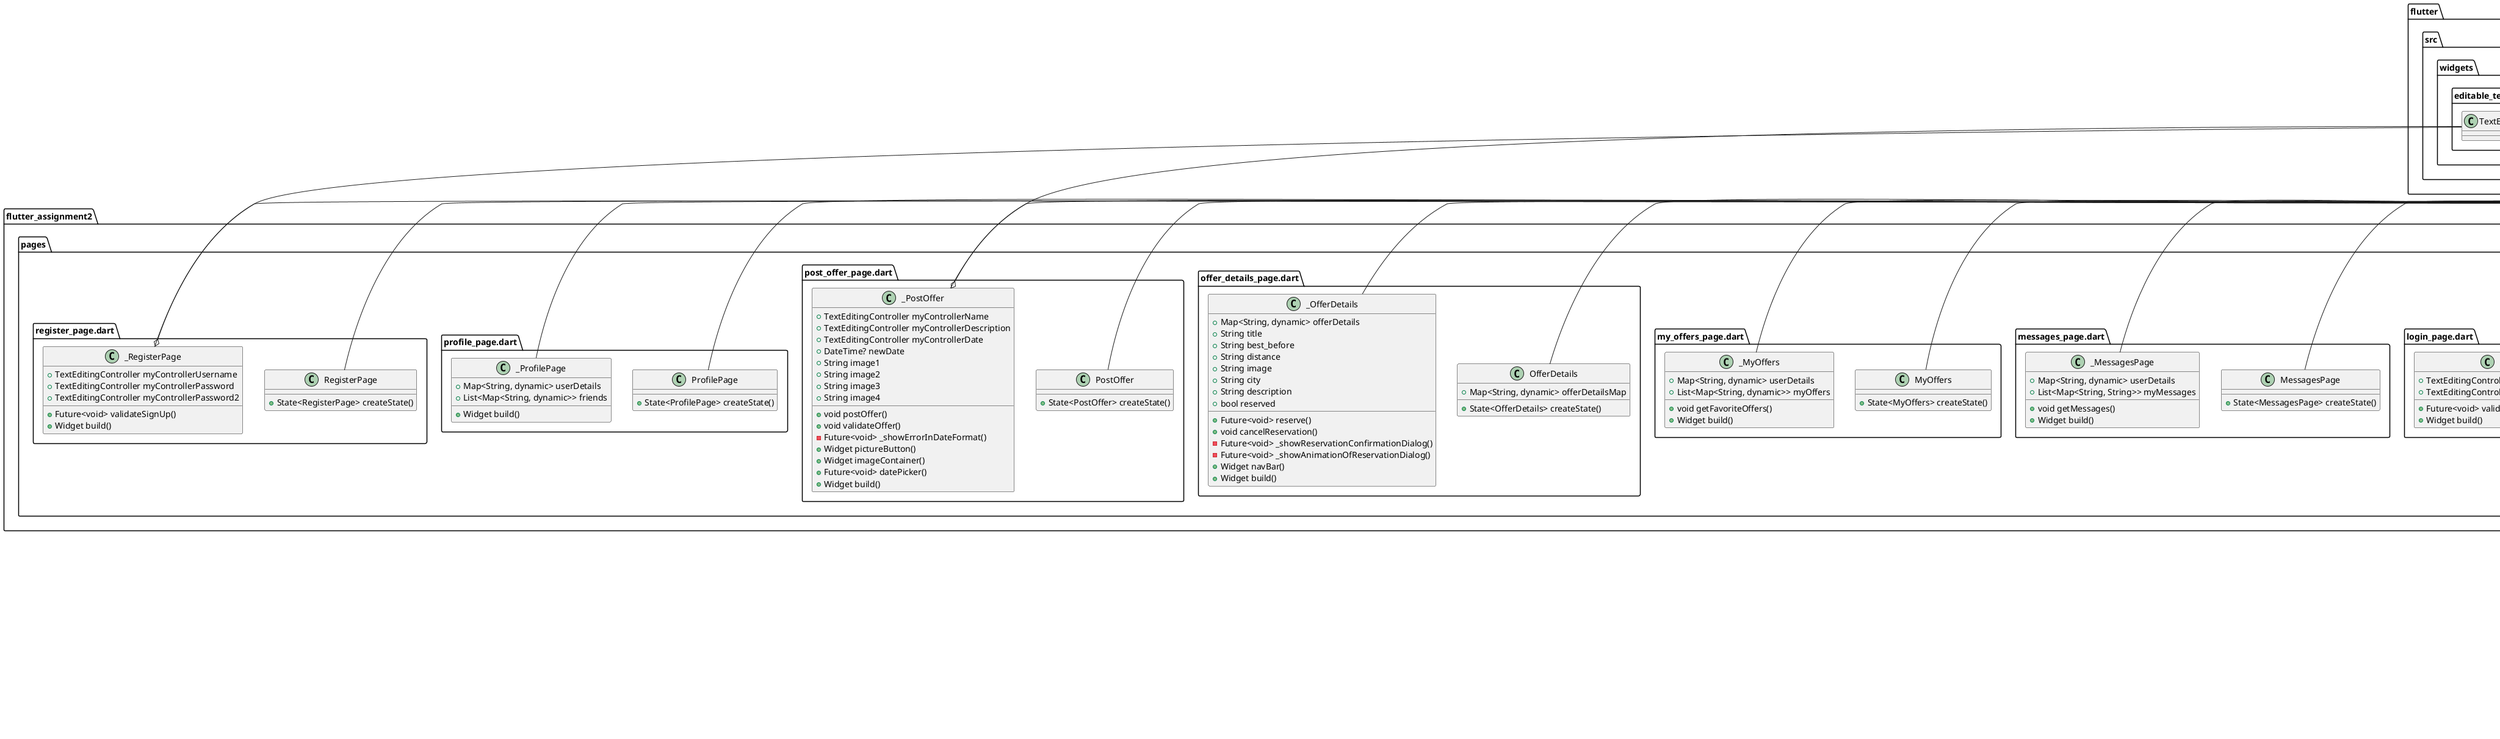 @startuml
set namespaceSeparator ::

class "flutter_assignment2::components::message.dart::Message" {
  +String imageOfOffer
  +String imageOfSolicitor
  +String solicitorName
  +String offerId
  +void acceptOffer()
  +void declineOffer()
  +Widget build()
}

"flutter::src::widgets::framework.dart::StatelessWidget" <|-- "flutter_assignment2::components::message.dart::Message"

class "flutter_assignment2::components::offer.dart::Offer" {
  +String id
  +String categoryId
  +String userId
  +String title
  +String description
  +String image
  +bool closed
  +String endDate
  +String createdAt
  +String closedAt
  +String distance
  +Map<String, dynamic> offerDetailsMap
  +Widget build()
}

"flutter::src::widgets::framework.dart::StatelessWidget" <|-- "flutter_assignment2::components::offer.dart::Offer"

class "flutter_assignment2::components::take_picture.dart::TakePictureScreen" {        
  +CameraDescription camera
  +TakePictureScreenState createState()
}

"flutter_assignment2::components::take_picture.dart::TakePictureScreen" o-- "camera_platform_interface::src::types::camera_description.dart::CameraDescription"
"flutter::src::widgets::framework.dart::StatefulWidget" <|-- "flutter_assignment2::components::take_picture.dart::TakePictureScreen"

class "flutter_assignment2::components::take_picture.dart::TakePictureScreenState" {   
  -CameraController _controller
  -Future<void> _initializeControllerFuture
  +void initState()
  +void dispose()
  +Widget build()
}

"flutter_assignment2::components::take_picture.dart::TakePictureScreenState" o-- "camera::src::camera_controller.dart::CameraController"
"flutter::src::widgets::framework.dart::State" <|-- "flutter_assignment2::components::take_picture.dart::TakePictureScreenState"

class "flutter_assignment2::components::take_picture.dart::DisplayPictureScreen" {     
  +String imagePath
  +Widget build()
}

"flutter::src::widgets::framework.dart::StatelessWidget" <|-- "flutter_assignment2::components::take_picture.dart::DisplayPictureScreen"

class "flutter_assignment2::main.dart::MyApp" {
  +Widget build()
}

"flutter::src::widgets::framework.dart::StatelessWidget" <|-- "flutter_assignment2::main.dart::MyApp"

class "flutter_assignment2::main.dart::LogoPage" {
  +String title
  +State<LogoPage> createState()
}

"flutter::src::widgets::framework.dart::StatefulWidget" <|-- "flutter_assignment2::main.dart::LogoPage"

class "flutter_assignment2::main.dart::_LogoPage" {
  +void initState()
  +Widget build()
}

"flutter::src::widgets::framework.dart::State" <|-- "flutter_assignment2::main.dart::_LogoPage"

class "flutter_assignment2::pages::favorites_page.dart::FavoritesPage" {
  +State<FavoritesPage> createState()
}

"flutter::src::widgets::framework.dart::StatefulWidget" <|-- "flutter_assignment2::pages::favorites_page.dart::FavoritesPage"

class "flutter_assignment2::pages::favorites_page.dart::_FavoritesPageState" {
  +Widget customSearchBar
  +List<Map<String, dynamic>> favoriteOffers
  +void getFavoriteOffers()
  +Widget build()
}

"flutter_assignment2::pages::favorites_page.dart::_FavoritesPageState" o-- "flutter::src::widgets::framework.dart::Widget"
"flutter::src::widgets::framework.dart::State" <|-- "flutter_assignment2::pages::favorites_page.dart::_FavoritesPageState"

class "flutter_assignment2::pages::home_page.dart::MyHomePage" {
  +State<MyHomePage> createState()
}

"flutter::src::widgets::framework.dart::StatefulWidget" <|-- "flutter_assignment2::pages::home_page.dart::MyHomePage"

class "flutter_assignment2::pages::home_page.dart::_MyHomePageState" {
  +Icon customIcon
  +Widget customSearchBar
  +List<Map<String, dynamic>> offers
  +void getOffers()
  +Widget build()
}

"flutter_assignment2::pages::home_page.dart::_MyHomePageState" o-- "flutter::src::widgets::icon.dart::Icon"
"flutter_assignment2::pages::home_page.dart::_MyHomePageState" o-- "flutter::src::widgets::framework.dart::Widget"
"flutter::src::widgets::framework.dart::State" <|-- "flutter_assignment2::pages::home_page.dart::_MyHomePageState"

class "flutter_assignment2::pages::login_page.dart::LoginPage" {
  +State<LoginPage> createState()
}

"flutter::src::widgets::framework.dart::StatefulWidget" <|-- "flutter_assignment2::pages::login_page.dart::LoginPage"

class "flutter_assignment2::pages::login_page.dart::_LoginPage" {
  +TextEditingController myControllerUsername
  +TextEditingController myControllerPassword
  +Future<void> validateLogin()
  +Widget build()
}

"flutter_assignment2::pages::login_page.dart::_LoginPage" o-- "flutter::src::widgets::editable_text.dart::TextEditingController"
"flutter::src::widgets::framework.dart::State" <|-- "flutter_assignment2::pages::login_page.dart::_LoginPage"

class "flutter_assignment2::pages::messages_page.dart::MessagesPage" {
  +State<MessagesPage> createState()
}

"flutter::src::widgets::framework.dart::StatefulWidget" <|-- "flutter_assignment2::pages::messages_page.dart::MessagesPage"

class "flutter_assignment2::pages::messages_page.dart::_MessagesPage" {
  +Map<String, dynamic> userDetails
  +List<Map<String, String>> myMessages
  +void getMessages()
  +Widget build()
}

"flutter::src::widgets::framework.dart::State" <|-- "flutter_assignment2::pages::messages_page.dart::_MessagesPage"

class "flutter_assignment2::pages::my_offers_page.dart::MyOffers" {
  +State<MyOffers> createState()
}

"flutter::src::widgets::framework.dart::StatefulWidget" <|-- "flutter_assignment2::pages::my_offers_page.dart::MyOffers"

class "flutter_assignment2::pages::my_offers_page.dart::_MyOffers" {
  +Map<String, dynamic> userDetails
  +List<Map<String, dynamic>> myOffers
  +void getFavoriteOffers()
  +Widget build()
}

"flutter::src::widgets::framework.dart::State" <|-- "flutter_assignment2::pages::my_offers_page.dart::_MyOffers"

class "flutter_assignment2::pages::offer_details_page.dart::OfferDetails" {
  +Map<String, dynamic> offerDetailsMap
  +State<OfferDetails> createState()
}

"flutter::src::widgets::framework.dart::StatefulWidget" <|-- "flutter_assignment2::pages::offer_details_page.dart::OfferDetails"

class "flutter_assignment2::pages::offer_details_page.dart::_OfferDetails" {
  +Map<String, dynamic> offerDetails
  +String title
  +String best_before
  +String distance
  +String image
  +String city
  +String description
  +bool reserved
  +Future<void> reserve()
  +void cancelReservation()
  -Future<void> _showReservationConfirmationDialog()
  -Future<void> _showAnimationOfReservationDialog()
  +Widget navBar()
  +Widget build()
}

"flutter::src::widgets::framework.dart::State" <|-- "flutter_assignment2::pages::offer_details_page.dart::_OfferDetails"

class "flutter_assignment2::pages::post_offer_page.dart::PostOffer" {
  +State<PostOffer> createState()
}

"flutter::src::widgets::framework.dart::StatefulWidget" <|-- "flutter_assignment2::pages::post_offer_page.dart::PostOffer"

class "flutter_assignment2::pages::post_offer_page.dart::_PostOffer" {
  +TextEditingController myControllerName
  +TextEditingController myControllerDescription
  +TextEditingController myControllerDate
  +DateTime? newDate
  +String image1
  +String image2
  +String image3
  +String image4
  +void postOffer()
  +void validateOffer()
  -Future<void> _showErrorInDateFormat()
  +Widget pictureButton()
  +Widget imageContainer()
  +Future<void> datePicker()
  +Widget build()
}

"flutter_assignment2::pages::post_offer_page.dart::_PostOffer" o-- "flutter::src::widgets::editable_text.dart::TextEditingController"
"flutter::src::widgets::framework.dart::State" <|-- "flutter_assignment2::pages::post_offer_page.dart::_PostOffer"

class "flutter_assignment2::pages::profile_page.dart::ProfilePage" {
  +State<ProfilePage> createState()
}

"flutter::src::widgets::framework.dart::StatefulWidget" <|-- "flutter_assignment2::pages::profile_page.dart::ProfilePage"

class "flutter_assignment2::pages::profile_page.dart::_ProfilePage" {
  +Map<String, dynamic> userDetails
  +List<Map<String, dynamic>> friends
  +Widget build()
}

"flutter::src::widgets::framework.dart::State" <|-- "flutter_assignment2::pages::profile_page.dart::_ProfilePage"

class "flutter_assignment2::pages::register_page.dart::RegisterPage" {
  +State<RegisterPage> createState()
}

"flutter::src::widgets::framework.dart::StatefulWidget" <|-- "flutter_assignment2::pages::register_page.dart::RegisterPage"

class "flutter_assignment2::pages::register_page.dart::_RegisterPage" {
  +TextEditingController myControllerUsername
  +TextEditingController myControllerPassword
  +TextEditingController myControllerPassword2
  +Future<void> validateSignUp()
  +Widget build()
}

"flutter_assignment2::pages::register_page.dart::_RegisterPage" o-- "flutter::src::widgets::editable_text.dart::TextEditingController"
"flutter::src::widgets::framework.dart::State" <|-- "flutter_assignment2::pages::register_page.dart::_RegisterPage"


@enduml